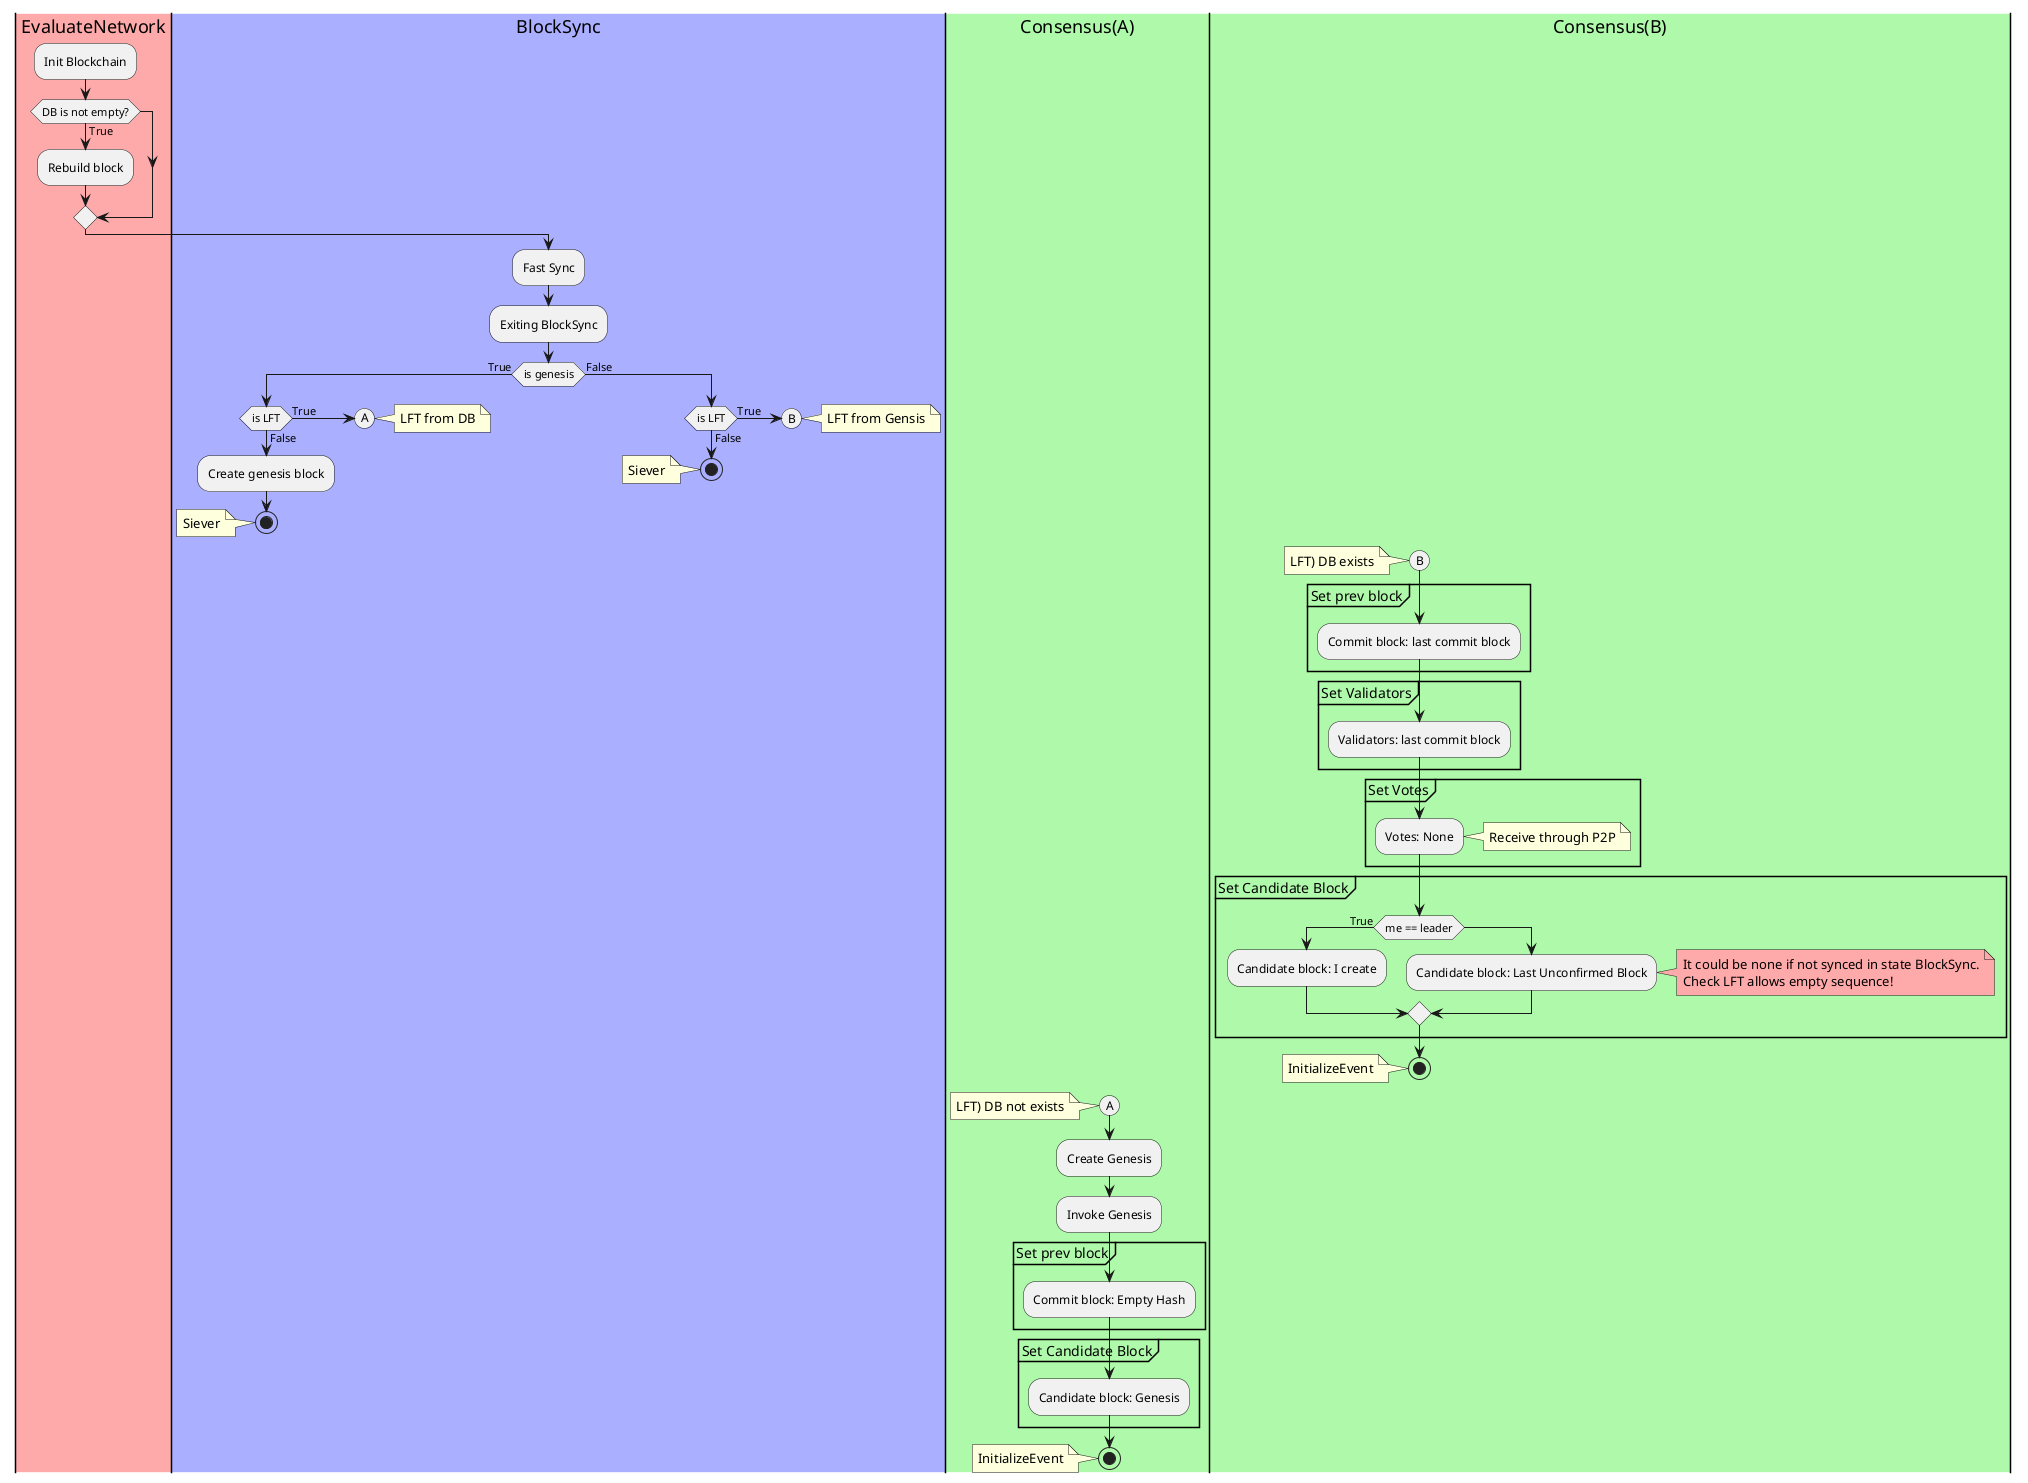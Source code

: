 @startuml
' State definitions
|#FFAAAA|EvaluateNetwork|
|#AAAFFF|BlockSync|

' DB is empty
|#AFFAAA|Consensus(A)|
' DB is not empty
|#AFFAAA|Consensus(B)|

' Start
|EvaluateNetwork|
:Init Blockchain;
if (DB is not empty?) then (True)
    :Rebuild block;
endif

|BlockSync|
:Fast Sync;
:Exiting BlockSync;
if (is genesis) then (True)
    if (is LFT) then (True)
        (A)
        note right: LFT from DB
        detach
    else (False)
        |BlockSync|
        :Create genesis block;
        stop
        note: Siever
    endif

    |Consensus(B)|
    (B)
    note: LFT) DB exists
    partition "Set prev block" {
        :Commit block: last commit block;
    }
    partition "Set Validators" {
        :Validators: last commit block;
    }
    partition "Set Votes" {
        :Votes: None;
        note right: Receive through P2P
    }
    partition "Set Candidate Block" {
        if (me == leader) then (True)
            :Candidate block: I create;
        else
            :Candidate block: Last Unconfirmed Block;
            note right #FFAAAA
                It could be none if not synced in state BlockSync.
                Check LFT allows empty sequence!
            end note
        endif
    }
    stop
    note: InitializeEvent
else (False)
    |BlockSync|
    if (is LFT) then (True)
        (B)
        note right: LFT from Gensis
        detach
    else (False)
        |BlockSync|
        stop
        note: Siever
    endif
endif


|Consensus(A)|
(A)
note: LFT) DB not exists
:Create Genesis;
:Invoke Genesis;
partition "Set prev block" {
    :Commit block: Empty Hash;
}
partition "Set Candidate Block" {
    :Candidate block: Genesis;
}
stop
note: InitializeEvent
@enduml
